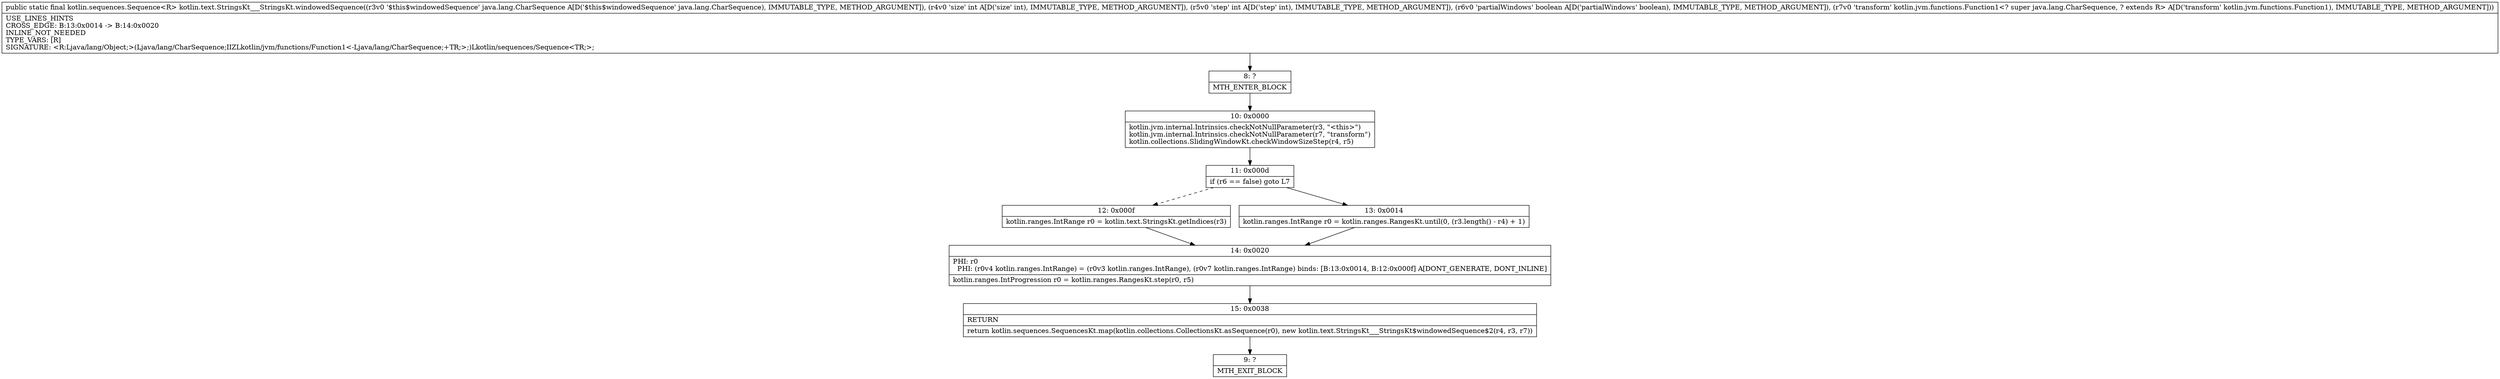 digraph "CFG forkotlin.text.StringsKt___StringsKt.windowedSequence(Ljava\/lang\/CharSequence;IIZLkotlin\/jvm\/functions\/Function1;)Lkotlin\/sequences\/Sequence;" {
Node_8 [shape=record,label="{8\:\ ?|MTH_ENTER_BLOCK\l}"];
Node_10 [shape=record,label="{10\:\ 0x0000|kotlin.jvm.internal.Intrinsics.checkNotNullParameter(r3, \"\<this\>\")\lkotlin.jvm.internal.Intrinsics.checkNotNullParameter(r7, \"transform\")\lkotlin.collections.SlidingWindowKt.checkWindowSizeStep(r4, r5)\l}"];
Node_11 [shape=record,label="{11\:\ 0x000d|if (r6 == false) goto L7\l}"];
Node_12 [shape=record,label="{12\:\ 0x000f|kotlin.ranges.IntRange r0 = kotlin.text.StringsKt.getIndices(r3)\l}"];
Node_14 [shape=record,label="{14\:\ 0x0020|PHI: r0 \l  PHI: (r0v4 kotlin.ranges.IntRange) = (r0v3 kotlin.ranges.IntRange), (r0v7 kotlin.ranges.IntRange) binds: [B:13:0x0014, B:12:0x000f] A[DONT_GENERATE, DONT_INLINE]\l|kotlin.ranges.IntProgression r0 = kotlin.ranges.RangesKt.step(r0, r5)\l}"];
Node_15 [shape=record,label="{15\:\ 0x0038|RETURN\l|return kotlin.sequences.SequencesKt.map(kotlin.collections.CollectionsKt.asSequence(r0), new kotlin.text.StringsKt___StringsKt$windowedSequence$2(r4, r3, r7))\l}"];
Node_9 [shape=record,label="{9\:\ ?|MTH_EXIT_BLOCK\l}"];
Node_13 [shape=record,label="{13\:\ 0x0014|kotlin.ranges.IntRange r0 = kotlin.ranges.RangesKt.until(0, (r3.length() \- r4) + 1)\l}"];
MethodNode[shape=record,label="{public static final kotlin.sequences.Sequence\<R\> kotlin.text.StringsKt___StringsKt.windowedSequence((r3v0 '$this$windowedSequence' java.lang.CharSequence A[D('$this$windowedSequence' java.lang.CharSequence), IMMUTABLE_TYPE, METHOD_ARGUMENT]), (r4v0 'size' int A[D('size' int), IMMUTABLE_TYPE, METHOD_ARGUMENT]), (r5v0 'step' int A[D('step' int), IMMUTABLE_TYPE, METHOD_ARGUMENT]), (r6v0 'partialWindows' boolean A[D('partialWindows' boolean), IMMUTABLE_TYPE, METHOD_ARGUMENT]), (r7v0 'transform' kotlin.jvm.functions.Function1\<? super java.lang.CharSequence, ? extends R\> A[D('transform' kotlin.jvm.functions.Function1), IMMUTABLE_TYPE, METHOD_ARGUMENT]))  | USE_LINES_HINTS\lCROSS_EDGE: B:13:0x0014 \-\> B:14:0x0020\lINLINE_NOT_NEEDED\lTYPE_VARS: [R]\lSIGNATURE: \<R:Ljava\/lang\/Object;\>(Ljava\/lang\/CharSequence;IIZLkotlin\/jvm\/functions\/Function1\<\-Ljava\/lang\/CharSequence;+TR;\>;)Lkotlin\/sequences\/Sequence\<TR;\>;\l}"];
MethodNode -> Node_8;Node_8 -> Node_10;
Node_10 -> Node_11;
Node_11 -> Node_12[style=dashed];
Node_11 -> Node_13;
Node_12 -> Node_14;
Node_14 -> Node_15;
Node_15 -> Node_9;
Node_13 -> Node_14;
}

